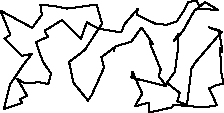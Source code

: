 unitsize(0.001cm);
draw((3140,1401)--(3058,1276));
draw((3058,1276)--(3220,1454));
draw((3220,1454)--(3417,1808));
draw((3417,1808)--(3611,1968));
draw((3611,1968)--(3782,1865));
draw((3782,1865)--(3834,1827));
draw((3834,1827)--(3507,1851));
draw((3507,1851)--(3515,1892));
draw((3515,1892)--(3453,1998));
draw((3453,1998)--(3317,1966));
draw((3317,1966)--(3245,1828));
draw((3245,1828)--(3114,1629));
draw((3114,1629)--(2937,1568));
draw((2937,1568)--(2741,1583));
draw((2741,1583)--(2408,1747));
draw((2408,1747)--(2426,1851));
draw((2426,1851)--(2191,1579));
draw((2191,1579)--(2132,1432));
draw((2132,1432)--(1729,1498));
draw((1729,1498)--(1526,1612));
draw((1526,1612)--(1423,1322));
draw((1423,1322)--(1090,1652));
draw((1090,1652)--(782,1462));
draw((782,1462)--(839,1355));
draw((839,1355)--(627,1261));
draw((627,1261)--(749,920));
draw((749,920)--(896,705));
draw((896,705)--(844,520));
draw((844,520)--(694,552));
draw((694,552)--(422,542));
draw((422,542)--(298,615));
draw((298,615)--(380,478));
draw((380,478)--(468,319));
draw((468,319)--(347,252));
draw((347,252)--(387,190));
draw((387,190)--(61,81));
draw((61,81)--(171,514));
draw((171,514)--(399,850));
draw((399,850)--(556,1056));
draw((556,1056)--(376,1018));
draw((376,1018)--(193,1210));
draw((193,1210)--(71,1323));
draw((71,1323)--(177,1390));
draw((177,1390)--(3,1817));
draw((3,1817)--(563,1513));
draw((563,1513)--(731,1741));
draw((731,1741)--(706,1925));
draw((706,1925)--(962,1895));
draw((962,1895)--(1182,1853));
draw((1182,1853)--(1697,1924));
draw((1697,1924)--(1794,1589));
draw((1794,1589)--(1490,1123));
draw((1490,1123)--(1213,910));
draw((1213,910)--(1286,550));
draw((1286,550)--(1517,266));
draw((1517,266)--(1538,224));
draw((1538,224)--(1612,328));
draw((1612,328)--(1829,812));
draw((1829,812)--(1782,995));
draw((1782,995)--(2009,1163));
draw((2009,1163)--(2000,1110));
draw((2000,1110)--(2030,1186));
draw((2030,1186)--(2312,1270));
draw((2312,1270)--(2489,1520));
draw((2489,1520)--(2698,1221));
draw((2698,1221)--(2642,1269));
draw((2642,1269)--(2639,1239));
draw((2639,1239)--(2830,775));
draw((2830,775)--(2801,695));
draw((2801,695)--(2800,653));
draw((2800,653)--(2929,485));
draw((2929,485)--(2310,635));
draw((2310,635)--(2330,741));
draw((2330,741)--(2503,352));
draw((2503,352)--(2372,127));
draw((2372,127)--(2614,195));
draw((2614,195)--(2630,20));
draw((2630,20)--(3017,108));
draw((3017,108)--(3060,155));
draw((3060,155)--(3595,111));
draw((3595,111)--(3821,147));
draw((3821,147)--(3684,445));
draw((3684,445)--(3829,513));
draw((3829,513)--(3938,516));
draw((3938,516)--(3896,742));
draw((3896,742)--(3876,1165));
draw((3876,1165)--(3918,1088));
draw((3918,1088)--(3858,1472));
draw((3858,1472)--(3675,1522));
draw((3675,1522)--(3904,1444));
draw((3904,1444)--(3438,901));
draw((3438,901)--(3370,791));
draw((3370,791)--(3292,152));
draw((3292,152)--(3123,217));
draw((3123,217)--(3162,367));
draw((3162,367)--(2938,543));
draw((2938,543)--(3084,748));
draw((3084,748)--(3084,774));
draw((3084,774)--(3133,1143));
draw((3133,1143)--(3140,1401));
